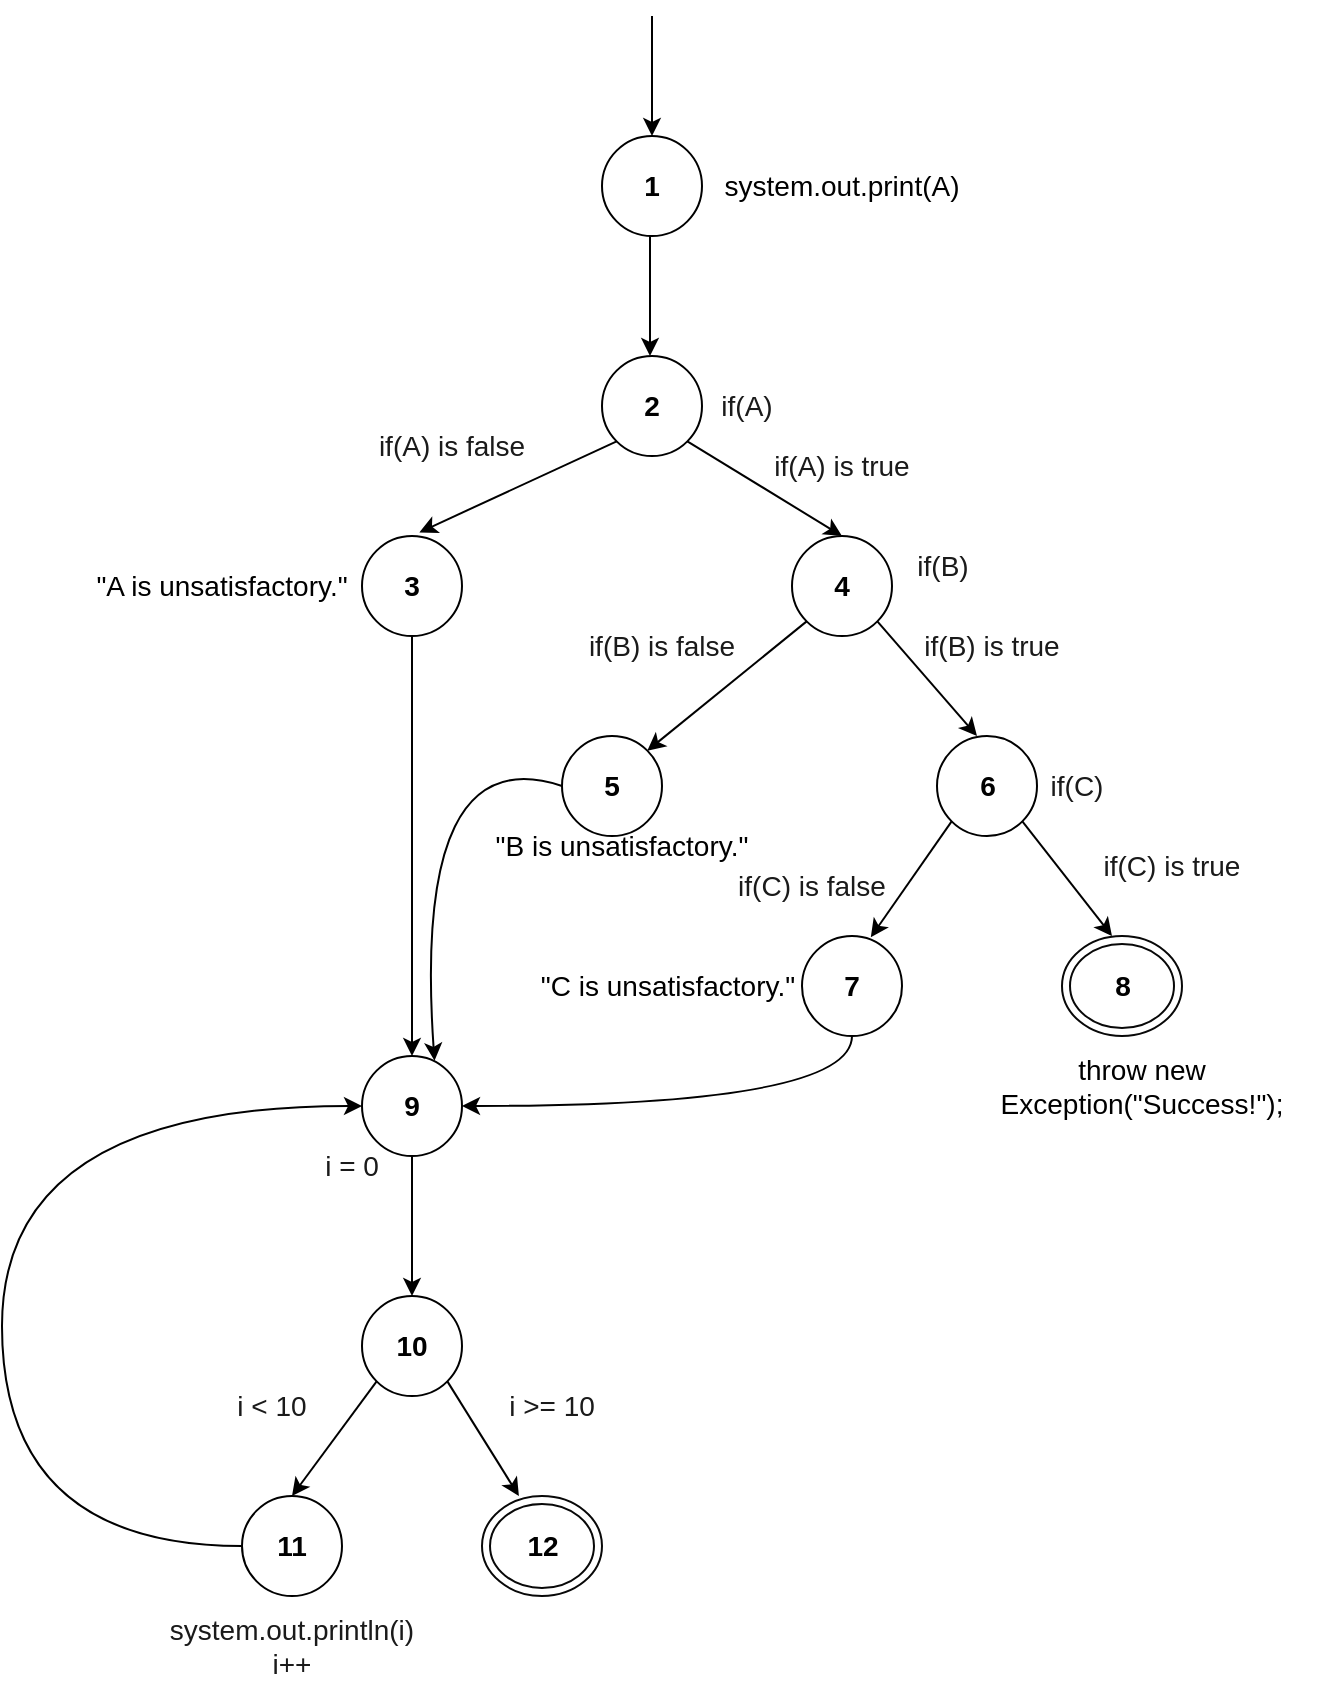 <mxfile version="19.0.0" type="device"><diagram id="TnY5LrSVuP-ETemxSPwF" name="Page-1"><mxGraphModel dx="1382" dy="2940" grid="1" gridSize="10" guides="1" tooltips="1" connect="1" arrows="1" fold="1" page="1" pageScale="1" pageWidth="850" pageHeight="1100" math="0" shadow="0"><root><mxCell id="0"/><mxCell id="1" parent="0"/><mxCell id="J3zwMEFdj2AoHJ0v7agU-1" value="&lt;font style=&quot;font-size: 14px;&quot;&gt;&lt;b&gt;1&lt;/b&gt;&lt;/font&gt;" style="ellipse;whiteSpace=wrap;html=1;aspect=fixed;" parent="1" vertex="1"><mxGeometry x="400" y="-1040" width="50" height="50" as="geometry"/></mxCell><mxCell id="J3zwMEFdj2AoHJ0v7agU-2" value="" style="endArrow=classic;html=1;rounded=0;fontSize=14;entryX=0.5;entryY=0;entryDx=0;entryDy=0;" parent="1" target="J3zwMEFdj2AoHJ0v7agU-1" edge="1"><mxGeometry width="50" height="50" relative="1" as="geometry"><mxPoint x="425.0" y="-1100.0" as="sourcePoint"/><mxPoint x="450" y="-970" as="targetPoint"/></mxGeometry></mxCell><mxCell id="J3zwMEFdj2AoHJ0v7agU-3" value="&lt;span style=&quot;font-size: 14px;&quot;&gt;&lt;b&gt;2&lt;/b&gt;&lt;/span&gt;" style="ellipse;whiteSpace=wrap;html=1;aspect=fixed;" parent="1" vertex="1"><mxGeometry x="400" y="-930" width="50" height="50" as="geometry"/></mxCell><mxCell id="J3zwMEFdj2AoHJ0v7agU-4" value="" style="endArrow=classic;html=1;rounded=0;fontSize=14;entryX=0.5;entryY=0;entryDx=0;entryDy=0;" parent="1" edge="1"><mxGeometry width="50" height="50" relative="1" as="geometry"><mxPoint x="424" y="-990.0" as="sourcePoint"/><mxPoint x="424" y="-930" as="targetPoint"/></mxGeometry></mxCell><mxCell id="J3zwMEFdj2AoHJ0v7agU-5" value="system.out.print(A)" style="text;html=1;strokeColor=none;fillColor=none;align=center;verticalAlign=middle;whiteSpace=wrap;rounded=0;fontSize=14;" parent="1" vertex="1"><mxGeometry x="495" y="-1020" width="50" height="10" as="geometry"/></mxCell><mxCell id="J3zwMEFdj2AoHJ0v7agU-6" value="&lt;span style=&quot;font-size: 14px;&quot;&gt;&lt;b&gt;4&lt;/b&gt;&lt;/span&gt;" style="ellipse;whiteSpace=wrap;html=1;aspect=fixed;" parent="1" vertex="1"><mxGeometry x="495" y="-840" width="50" height="50" as="geometry"/></mxCell><mxCell id="J3zwMEFdj2AoHJ0v7agU-8" value="" style="endArrow=classic;html=1;rounded=0;fontSize=14;entryX=0.645;entryY=-0.036;entryDx=0;entryDy=0;entryPerimeter=0;exitX=0;exitY=1;exitDx=0;exitDy=0;" parent="1" source="J3zwMEFdj2AoHJ0v7agU-3" edge="1"><mxGeometry width="50" height="50" relative="1" as="geometry"><mxPoint x="434" y="-980" as="sourcePoint"/><mxPoint x="308.7" y="-841.8" as="targetPoint"/></mxGeometry></mxCell><mxCell id="J3zwMEFdj2AoHJ0v7agU-9" value="" style="endArrow=classic;html=1;rounded=0;fontSize=14;entryX=0.5;entryY=0;entryDx=0;entryDy=0;exitX=1;exitY=1;exitDx=0;exitDy=0;" parent="1" source="J3zwMEFdj2AoHJ0v7agU-3" target="J3zwMEFdj2AoHJ0v7agU-6" edge="1"><mxGeometry width="50" height="50" relative="1" as="geometry"><mxPoint x="444" y="-970" as="sourcePoint"/><mxPoint x="444" y="-910" as="targetPoint"/></mxGeometry></mxCell><mxCell id="J3zwMEFdj2AoHJ0v7agU-13" value="if(A) is true&lt;span style=&quot;color: rgba(0, 0, 0, 0); font-family: monospace; font-size: 0px; text-align: start;&quot;&gt;%3CmxGraphModel%3E%3Croot%3E%3CmxCell%20id%3D%220%22%2F%3E%3CmxCell%20id%3D%221%22%20parent%3D%220%22%2F%3E%3CmxCell%20id%3D%222%22%20value%3D%22!%20(i%20%26amp%3Blt%3B%20arr.length)%22%20style%3D%22text%3Bhtml%3D1%3BstrokeColor%3Dnone%3BfillColor%3Dnone%3Balign%3Dcenter%3BverticalAlign%3Dmiddle%3BwhiteSpace%3Dwrap%3Brounded%3D0%3BfontSize%3D14%3BfontColor%3D%231A1A1A%3B%22%20vertex%3D%221%22%20parent%3D%221%22%3E%3CmxGeometry%20x%3D%22290%22%20y%3D%22-900%22%20width%3D%2295%22%20height%3D%2230%22%20as%3D%22geometry%22%2F%3E%3C%2FmxCell%3E%3C%2Froot%3E%3C%2FmxGraphModel%3E&lt;/span&gt;" style="text;html=1;strokeColor=none;fillColor=none;align=center;verticalAlign=middle;whiteSpace=wrap;rounded=0;fontSize=14;fontColor=#1A1A1A;" parent="1" vertex="1"><mxGeometry x="475" y="-890" width="90" height="30" as="geometry"/></mxCell><mxCell id="J3zwMEFdj2AoHJ0v7agU-16" value="&lt;span style=&quot;font-size: 14px;&quot;&gt;&lt;b&gt;5&lt;/b&gt;&lt;/span&gt;" style="ellipse;whiteSpace=wrap;html=1;aspect=fixed;" parent="1" vertex="1"><mxGeometry x="380" y="-740" width="50" height="50" as="geometry"/></mxCell><mxCell id="J3zwMEFdj2AoHJ0v7agU-17" value="" style="endArrow=classic;html=1;rounded=0;exitX=0;exitY=1;exitDx=0;exitDy=0;entryX=1;entryY=0;entryDx=0;entryDy=0;" parent="1" source="J3zwMEFdj2AoHJ0v7agU-6" target="J3zwMEFdj2AoHJ0v7agU-16" edge="1"><mxGeometry width="50" height="50" relative="1" as="geometry"><mxPoint x="400" y="-680" as="sourcePoint"/><mxPoint x="450" y="-730" as="targetPoint"/></mxGeometry></mxCell><mxCell id="_v-WMe1IDcprgLpxoF3U-2" value="&lt;span style=&quot;font-size: 14px;&quot;&gt;&lt;b&gt;6&lt;/b&gt;&lt;/span&gt;" style="ellipse;whiteSpace=wrap;html=1;aspect=fixed;direction=south;" parent="1" vertex="1"><mxGeometry x="567.5" y="-740" width="50" height="50" as="geometry"/></mxCell><mxCell id="yaXOUfhksR9JlYh0JnYQ-1" value="&lt;b&gt;12&lt;/b&gt;" style="ellipse;html=1;shape=endState;fillColor=#FFFFFF;strokeColor=#080808;fontSize=14;" vertex="1" parent="1"><mxGeometry x="340" y="-360" width="60" height="50" as="geometry"/></mxCell><mxCell id="yaXOUfhksR9JlYh0JnYQ-2" value="&lt;span style=&quot;font-size: 14px;&quot;&gt;&lt;b&gt;3&lt;/b&gt;&lt;/span&gt;" style="ellipse;whiteSpace=wrap;html=1;aspect=fixed;" vertex="1" parent="1"><mxGeometry x="280" y="-840" width="50" height="50" as="geometry"/></mxCell><mxCell id="yaXOUfhksR9JlYh0JnYQ-3" value="if(A)" style="text;html=1;strokeColor=none;fillColor=none;align=center;verticalAlign=middle;whiteSpace=wrap;rounded=0;fontSize=14;fontColor=#1A1A1A;" vertex="1" parent="1"><mxGeometry x="425" y="-920" width="95" height="30" as="geometry"/></mxCell><mxCell id="yaXOUfhksR9JlYh0JnYQ-4" value="if(A) is false&lt;span style=&quot;color: rgba(0, 0, 0, 0); font-family: monospace; font-size: 0px; text-align: start;&quot;&gt;%3CmxGraphModel%3E%3Croot%3E%3CmxCell%20id%3D%220%22%2F%3E%3CmxCell%20id%3D%221%22%20parent%3D%220%22%2F%3E%3CmxCell%20id%3D%222%22%20value%3D%22!%20(i%20%26amp%3Blt%3B%20arr.length)%22%20style%3D%22text%3Bhtml%3D1%3BstrokeColor%3Dnone%3BfillColor%3Dnone%3Balign%3Dcenter%3BverticalAlign%3Dmiddle%3BwhiteSpace%3Dwrap%3Brounded%3D0%3BfontSize%3D14%3BfontColor%3D%231A1A1A%3B%22%20vertex%3D%221%22%20parent%3D%221%22%3E%3CmxGeometry%20x%3D%22290%22%20y%3D%22-900%22%20width%3D%2295%22%20height%3D%2230%22%20as%3D%22geometry%22%2F%3E%3C%2FmxCell%3E%3C%2Froot%3E%3C%2FmxGraphModel%3E&lt;/span&gt;" style="text;html=1;strokeColor=none;fillColor=none;align=center;verticalAlign=middle;whiteSpace=wrap;rounded=0;fontSize=14;fontColor=#1A1A1A;" vertex="1" parent="1"><mxGeometry x="280" y="-900" width="90" height="30" as="geometry"/></mxCell><mxCell id="yaXOUfhksR9JlYh0JnYQ-5" value="&quot;A is unsatisfactory.&quot;" style="text;html=1;strokeColor=none;fillColor=none;align=center;verticalAlign=middle;whiteSpace=wrap;rounded=0;fontSize=14;" vertex="1" parent="1"><mxGeometry x="120" y="-820" width="180" height="10" as="geometry"/></mxCell><mxCell id="yaXOUfhksR9JlYh0JnYQ-6" value="if(B)" style="text;html=1;strokeColor=none;fillColor=none;align=center;verticalAlign=middle;whiteSpace=wrap;rounded=0;fontSize=14;fontColor=#1A1A1A;" vertex="1" parent="1"><mxGeometry x="522.5" y="-840" width="95" height="30" as="geometry"/></mxCell><mxCell id="yaXOUfhksR9JlYh0JnYQ-7" value="" style="endArrow=classic;html=1;rounded=0;exitX=1;exitY=1;exitDx=0;exitDy=0;entryX=0;entryY=0.6;entryDx=0;entryDy=0;entryPerimeter=0;" edge="1" parent="1" source="J3zwMEFdj2AoHJ0v7agU-6" target="_v-WMe1IDcprgLpxoF3U-2"><mxGeometry width="50" height="50" relative="1" as="geometry"><mxPoint x="512.322" y="-787.322" as="sourcePoint"/><mxPoint x="452.678" y="-722.678" as="targetPoint"/></mxGeometry></mxCell><mxCell id="yaXOUfhksR9JlYh0JnYQ-8" value="if(B) is true&lt;span style=&quot;color: rgba(0, 0, 0, 0); font-family: monospace; font-size: 0px; text-align: start;&quot;&gt;%3CmxGraphModel%3E%3Croot%3E%3CmxCell%20id%3D%220%22%2F%3E%3CmxCell%20id%3D%221%22%20parent%3D%220%22%2F%3E%3CmxCell%20id%3D%222%22%20value%3D%22!%20(i%20%26amp%3Blt%3B%20arr.length)%22%20style%3D%22text%3Bhtml%3D1%3BstrokeColor%3Dnone%3BfillColor%3Dnone%3Balign%3Dcenter%3BverticalAlign%3Dmiddle%3BwhiteSpace%3Dwrap%3Brounded%3D0%3BfontSize%3D14%3BfontColor%3D%231A1A1A%3B%22%20vertex%3D%221%22%20parent%3D%221%22%3E%3CmxGeometry%20x%3D%22290%22%20y%3D%22-900%22%20width%3D%2295%22%20height%3D%2230%22%20as%3D%22geometry%22%2F%3E%3C%2FmxCell%3E%3C%2Froot%3E%3C%2FmxGraphModel%3E&lt;/span&gt;" style="text;html=1;strokeColor=none;fillColor=none;align=center;verticalAlign=middle;whiteSpace=wrap;rounded=0;fontSize=14;fontColor=#1A1A1A;" vertex="1" parent="1"><mxGeometry x="550" y="-800" width="90" height="30" as="geometry"/></mxCell><mxCell id="yaXOUfhksR9JlYh0JnYQ-9" value="if(B) is false&lt;span style=&quot;color: rgba(0, 0, 0, 0); font-family: monospace; font-size: 0px; text-align: start;&quot;&gt;%3CmxGraphModel%3E%3Croot%3E%3CmxCell%20id%3D%220%22%2F%3E%3CmxCell%20id%3D%221%22%20parent%3D%220%22%2F%3E%3CmxCell%20id%3D%222%22%20value%3D%22!%20(i%20%26amp%3Blt%3B%20arr.length)%22%20style%3D%22text%3Bhtml%3D1%3BstrokeColor%3Dnone%3BfillColor%3Dnone%3Balign%3Dcenter%3BverticalAlign%3Dmiddle%3BwhiteSpace%3Dwrap%3Brounded%3D0%3BfontSize%3D14%3BfontColor%3D%231A1A1A%3B%22%20vertex%3D%221%22%20parent%3D%221%22%3E%3CmxGeometry%20x%3D%22290%22%20y%3D%22-900%22%20width%3D%2295%22%20height%3D%2230%22%20as%3D%22geometry%22%2F%3E%3C%2FmxCell%3E%3C%2Froot%3E%3C%2FmxGraphModel%3E&lt;/span&gt;" style="text;html=1;strokeColor=none;fillColor=none;align=center;verticalAlign=middle;whiteSpace=wrap;rounded=0;fontSize=14;fontColor=#1A1A1A;" vertex="1" parent="1"><mxGeometry x="385" y="-800" width="90" height="30" as="geometry"/></mxCell><mxCell id="yaXOUfhksR9JlYh0JnYQ-10" value="" style="endArrow=classic;html=1;rounded=0;exitX=1;exitY=0;exitDx=0;exitDy=0;entryX=0.5;entryY=0;entryDx=0;entryDy=0;" edge="1" parent="1" source="_v-WMe1IDcprgLpxoF3U-2"><mxGeometry width="50" height="50" relative="1" as="geometry"><mxPoint x="462.678" y="-687.322" as="sourcePoint"/><mxPoint x="655" y="-640" as="targetPoint"/></mxGeometry></mxCell><mxCell id="yaXOUfhksR9JlYh0JnYQ-11" value="&quot;B is unsatisfactory.&quot;" style="text;html=1;strokeColor=none;fillColor=none;align=center;verticalAlign=middle;whiteSpace=wrap;rounded=0;fontSize=14;" vertex="1" parent="1"><mxGeometry x="320" y="-690" width="180" height="10" as="geometry"/></mxCell><mxCell id="yaXOUfhksR9JlYh0JnYQ-25" style="edgeStyle=orthogonalEdgeStyle;curved=1;orthogonalLoop=1;jettySize=auto;html=1;entryX=1;entryY=0.5;entryDx=0;entryDy=0;strokeColor=default;" edge="1" parent="1" source="yaXOUfhksR9JlYh0JnYQ-12" target="yaXOUfhksR9JlYh0JnYQ-20"><mxGeometry relative="1" as="geometry"><Array as="points"><mxPoint x="525" y="-555"/></Array></mxGeometry></mxCell><mxCell id="yaXOUfhksR9JlYh0JnYQ-12" value="&lt;span style=&quot;font-size: 14px;&quot;&gt;&lt;b&gt;7&lt;/b&gt;&lt;/span&gt;" style="ellipse;whiteSpace=wrap;html=1;aspect=fixed;" vertex="1" parent="1"><mxGeometry x="500" y="-640" width="50" height="50" as="geometry"/></mxCell><mxCell id="yaXOUfhksR9JlYh0JnYQ-13" value="" style="endArrow=classic;html=1;rounded=0;exitX=1;exitY=1;exitDx=0;exitDy=0;entryX=0.688;entryY=0.012;entryDx=0;entryDy=0;entryPerimeter=0;" edge="1" parent="1" source="_v-WMe1IDcprgLpxoF3U-2" target="yaXOUfhksR9JlYh0JnYQ-12"><mxGeometry width="50" height="50" relative="1" as="geometry"><mxPoint x="620.178" y="-687.322" as="sourcePoint"/><mxPoint x="685" y="-630" as="targetPoint"/></mxGeometry></mxCell><mxCell id="yaXOUfhksR9JlYh0JnYQ-14" value="&quot;C is unsatisfactory.&quot;" style="text;html=1;strokeColor=none;fillColor=none;align=center;verticalAlign=middle;whiteSpace=wrap;rounded=0;fontSize=14;" vertex="1" parent="1"><mxGeometry x="342.5" y="-620" width="180" height="10" as="geometry"/></mxCell><mxCell id="yaXOUfhksR9JlYh0JnYQ-15" value="if(C)" style="text;html=1;strokeColor=none;fillColor=none;align=center;verticalAlign=middle;whiteSpace=wrap;rounded=0;fontSize=14;fontColor=#1A1A1A;" vertex="1" parent="1"><mxGeometry x="590" y="-730" width="95" height="30" as="geometry"/></mxCell><mxCell id="yaXOUfhksR9JlYh0JnYQ-16" value="if(C) is true&lt;span style=&quot;color: rgba(0, 0, 0, 0); font-family: monospace; font-size: 0px; text-align: start;&quot;&gt;%3CmxGraphModel%3E%3Croot%3E%3CmxCell%20id%3D%220%22%2F%3E%3CmxCell%20id%3D%221%22%20parent%3D%220%22%2F%3E%3CmxCell%20id%3D%222%22%20value%3D%22!%20(i%20%26amp%3Blt%3B%20arr.length)%22%20style%3D%22text%3Bhtml%3D1%3BstrokeColor%3Dnone%3BfillColor%3Dnone%3Balign%3Dcenter%3BverticalAlign%3Dmiddle%3BwhiteSpace%3Dwrap%3Brounded%3D0%3BfontSize%3D14%3BfontColor%3D%231A1A1A%3B%22%20vertex%3D%221%22%20parent%3D%221%22%3E%3CmxGeometry%20x%3D%22290%22%20y%3D%22-900%22%20width%3D%2295%22%20height%3D%2230%22%20as%3D%22geometry%22%2F%3E%3C%2FmxCell%3E%3C%2Froot%3E%3C%2FmxGraphModel%3E&lt;/span&gt;" style="text;html=1;strokeColor=none;fillColor=none;align=center;verticalAlign=middle;whiteSpace=wrap;rounded=0;fontSize=14;fontColor=#1A1A1A;" vertex="1" parent="1"><mxGeometry x="640" y="-690" width="90" height="30" as="geometry"/></mxCell><mxCell id="yaXOUfhksR9JlYh0JnYQ-17" value="if(C) is false&lt;span style=&quot;color: rgba(0, 0, 0, 0); font-family: monospace; font-size: 0px; text-align: start;&quot;&gt;%3CmxGraphModel%3E%3Croot%3E%3CmxCell%20id%3D%220%22%2F%3E%3CmxCell%20id%3D%221%22%20parent%3D%220%22%2F%3E%3CmxCell%20id%3D%222%22%20value%3D%22!%20(i%20%26amp%3Blt%3B%20arr.length)%22%20style%3D%22text%3Bhtml%3D1%3BstrokeColor%3Dnone%3BfillColor%3Dnone%3Balign%3Dcenter%3BverticalAlign%3Dmiddle%3BwhiteSpace%3Dwrap%3Brounded%3D0%3BfontSize%3D14%3BfontColor%3D%231A1A1A%3B%22%20vertex%3D%221%22%20parent%3D%221%22%3E%3CmxGeometry%20x%3D%22290%22%20y%3D%22-900%22%20width%3D%2295%22%20height%3D%2230%22%20as%3D%22geometry%22%2F%3E%3C%2FmxCell%3E%3C%2Froot%3E%3C%2FmxGraphModel%3E&lt;/span&gt;" style="text;html=1;strokeColor=none;fillColor=none;align=center;verticalAlign=middle;whiteSpace=wrap;rounded=0;fontSize=14;fontColor=#1A1A1A;" vertex="1" parent="1"><mxGeometry x="460" y="-680" width="90" height="30" as="geometry"/></mxCell><mxCell id="yaXOUfhksR9JlYh0JnYQ-18" value="&lt;b&gt;8&lt;/b&gt;" style="ellipse;html=1;shape=endState;fillColor=#FFFFFF;strokeColor=#080808;fontSize=14;" vertex="1" parent="1"><mxGeometry x="630" y="-640" width="60" height="50" as="geometry"/></mxCell><mxCell id="yaXOUfhksR9JlYh0JnYQ-19" value="throw new Exception(&quot;Success!&quot;);" style="text;html=1;strokeColor=none;fillColor=none;align=center;verticalAlign=middle;whiteSpace=wrap;rounded=0;fontSize=14;" vertex="1" parent="1"><mxGeometry x="580" y="-570" width="180" height="10" as="geometry"/></mxCell><mxCell id="yaXOUfhksR9JlYh0JnYQ-27" style="edgeStyle=orthogonalEdgeStyle;curved=1;orthogonalLoop=1;jettySize=auto;html=1;entryX=0.5;entryY=0;entryDx=0;entryDy=0;strokeColor=default;" edge="1" parent="1" source="yaXOUfhksR9JlYh0JnYQ-20" target="yaXOUfhksR9JlYh0JnYQ-26"><mxGeometry relative="1" as="geometry"/></mxCell><mxCell id="yaXOUfhksR9JlYh0JnYQ-20" value="&lt;span style=&quot;font-size: 14px;&quot;&gt;&lt;b&gt;9&lt;/b&gt;&lt;/span&gt;" style="ellipse;whiteSpace=wrap;html=1;aspect=fixed;" vertex="1" parent="1"><mxGeometry x="280" y="-580" width="50" height="50" as="geometry"/></mxCell><mxCell id="yaXOUfhksR9JlYh0JnYQ-21" value="" style="endArrow=classic;html=1;rounded=0;exitX=0.5;exitY=1;exitDx=0;exitDy=0;entryX=0.5;entryY=0;entryDx=0;entryDy=0;" edge="1" parent="1" source="yaXOUfhksR9JlYh0JnYQ-2" target="yaXOUfhksR9JlYh0JnYQ-20"><mxGeometry width="50" height="50" relative="1" as="geometry"><mxPoint x="430" y="-670" as="sourcePoint"/><mxPoint x="480" y="-720" as="targetPoint"/></mxGeometry></mxCell><mxCell id="yaXOUfhksR9JlYh0JnYQ-23" value="" style="endArrow=classic;html=1;strokeColor=default;curved=1;exitX=0;exitY=0.5;exitDx=0;exitDy=0;entryX=0.725;entryY=0.048;entryDx=0;entryDy=0;entryPerimeter=0;" edge="1" parent="1" source="J3zwMEFdj2AoHJ0v7agU-16" target="yaXOUfhksR9JlYh0JnYQ-20"><mxGeometry width="50" height="50" relative="1" as="geometry"><mxPoint x="430" y="-670" as="sourcePoint"/><mxPoint x="480" y="-720" as="targetPoint"/><Array as="points"><mxPoint x="305" y="-740"/></Array></mxGeometry></mxCell><mxCell id="yaXOUfhksR9JlYh0JnYQ-26" value="&lt;span style=&quot;font-size: 14px;&quot;&gt;&lt;b&gt;10&lt;/b&gt;&lt;/span&gt;" style="ellipse;whiteSpace=wrap;html=1;aspect=fixed;" vertex="1" parent="1"><mxGeometry x="280" y="-460" width="50" height="50" as="geometry"/></mxCell><mxCell id="yaXOUfhksR9JlYh0JnYQ-36" style="edgeStyle=orthogonalEdgeStyle;curved=1;orthogonalLoop=1;jettySize=auto;html=1;entryX=0;entryY=0.5;entryDx=0;entryDy=0;strokeColor=default;" edge="1" parent="1" source="yaXOUfhksR9JlYh0JnYQ-28" target="yaXOUfhksR9JlYh0JnYQ-20"><mxGeometry relative="1" as="geometry"><Array as="points"><mxPoint x="100" y="-335"/><mxPoint x="100" y="-555"/></Array></mxGeometry></mxCell><mxCell id="yaXOUfhksR9JlYh0JnYQ-28" value="&lt;span style=&quot;font-size: 14px;&quot;&gt;&lt;b&gt;11&lt;/b&gt;&lt;/span&gt;" style="ellipse;whiteSpace=wrap;html=1;aspect=fixed;" vertex="1" parent="1"><mxGeometry x="220" y="-360" width="50" height="50" as="geometry"/></mxCell><mxCell id="yaXOUfhksR9JlYh0JnYQ-30" value="i = 0" style="text;html=1;strokeColor=none;fillColor=none;align=center;verticalAlign=middle;whiteSpace=wrap;rounded=0;fontSize=14;fontColor=#1A1A1A;" vertex="1" parent="1"><mxGeometry x="230" y="-540" width="90" height="30" as="geometry"/></mxCell><mxCell id="yaXOUfhksR9JlYh0JnYQ-31" value="" style="endArrow=classic;html=1;rounded=0;exitX=1;exitY=1;exitDx=0;exitDy=0;entryX=0.319;entryY=0;entryDx=0;entryDy=0;entryPerimeter=0;" edge="1" parent="1" source="yaXOUfhksR9JlYh0JnYQ-26"><mxGeometry width="50" height="50" relative="1" as="geometry"><mxPoint x="319.998" y="-420.002" as="sourcePoint"/><mxPoint x="358.45" y="-360" as="targetPoint"/></mxGeometry></mxCell><mxCell id="yaXOUfhksR9JlYh0JnYQ-32" value="" style="endArrow=classic;html=1;rounded=0;exitX=0;exitY=1;exitDx=0;exitDy=0;entryX=0.5;entryY=0;entryDx=0;entryDy=0;" edge="1" parent="1" source="yaXOUfhksR9JlYh0JnYQ-26" target="yaXOUfhksR9JlYh0JnYQ-28"><mxGeometry width="50" height="50" relative="1" as="geometry"><mxPoint x="332.678" y="-407.322" as="sourcePoint"/><mxPoint x="375.95" y="-350" as="targetPoint"/></mxGeometry></mxCell><mxCell id="yaXOUfhksR9JlYh0JnYQ-33" value="i &amp;gt;= 10" style="text;html=1;strokeColor=none;fillColor=none;align=center;verticalAlign=middle;whiteSpace=wrap;rounded=0;fontSize=14;fontColor=#1A1A1A;" vertex="1" parent="1"><mxGeometry x="330" y="-420" width="90" height="30" as="geometry"/></mxCell><mxCell id="yaXOUfhksR9JlYh0JnYQ-34" value="i &amp;lt; 10" style="text;html=1;strokeColor=none;fillColor=none;align=center;verticalAlign=middle;whiteSpace=wrap;rounded=0;fontSize=14;fontColor=#1A1A1A;" vertex="1" parent="1"><mxGeometry x="190" y="-420" width="90" height="30" as="geometry"/></mxCell><mxCell id="yaXOUfhksR9JlYh0JnYQ-35" value="system.out.println(i)&lt;br&gt;i++" style="text;html=1;strokeColor=none;fillColor=none;align=center;verticalAlign=middle;whiteSpace=wrap;rounded=0;fontSize=14;fontColor=#1A1A1A;" vertex="1" parent="1"><mxGeometry x="200" y="-300" width="90" height="30" as="geometry"/></mxCell></root></mxGraphModel></diagram></mxfile>